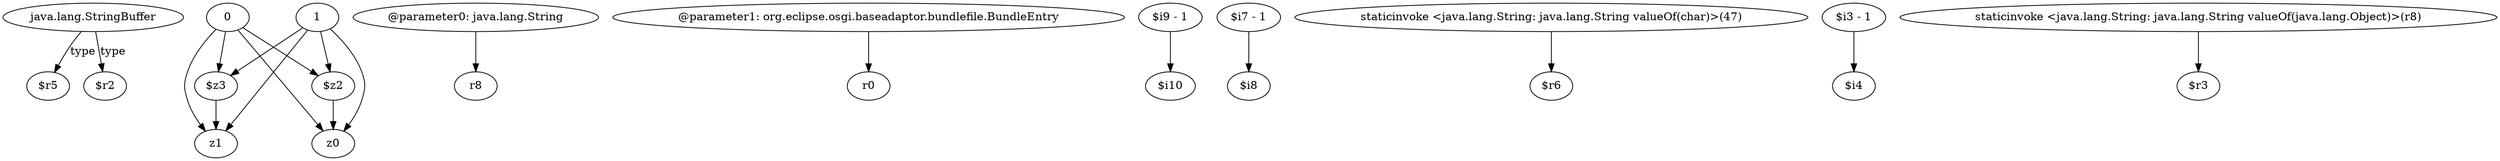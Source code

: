 digraph g {
0[label="java.lang.StringBuffer"]
1[label="$r5"]
0->1[label="type"]
2[label="$z3"]
3[label="z1"]
2->3[label=""]
4[label="$r2"]
0->4[label="type"]
5[label="@parameter0: java.lang.String"]
6[label="r8"]
5->6[label=""]
7[label="$z2"]
8[label="z0"]
7->8[label=""]
9[label="0"]
9->8[label=""]
10[label="1"]
10->8[label=""]
10->2[label=""]
11[label="@parameter1: org.eclipse.osgi.baseadaptor.bundlefile.BundleEntry"]
12[label="r0"]
11->12[label=""]
9->2[label=""]
13[label="$i9 - 1"]
14[label="$i10"]
13->14[label=""]
10->3[label=""]
15[label="$i7 - 1"]
16[label="$i8"]
15->16[label=""]
17[label="staticinvoke <java.lang.String: java.lang.String valueOf(char)>(47)"]
18[label="$r6"]
17->18[label=""]
10->7[label=""]
9->3[label=""]
19[label="$i3 - 1"]
20[label="$i4"]
19->20[label=""]
9->7[label=""]
21[label="staticinvoke <java.lang.String: java.lang.String valueOf(java.lang.Object)>(r8)"]
22[label="$r3"]
21->22[label=""]
}